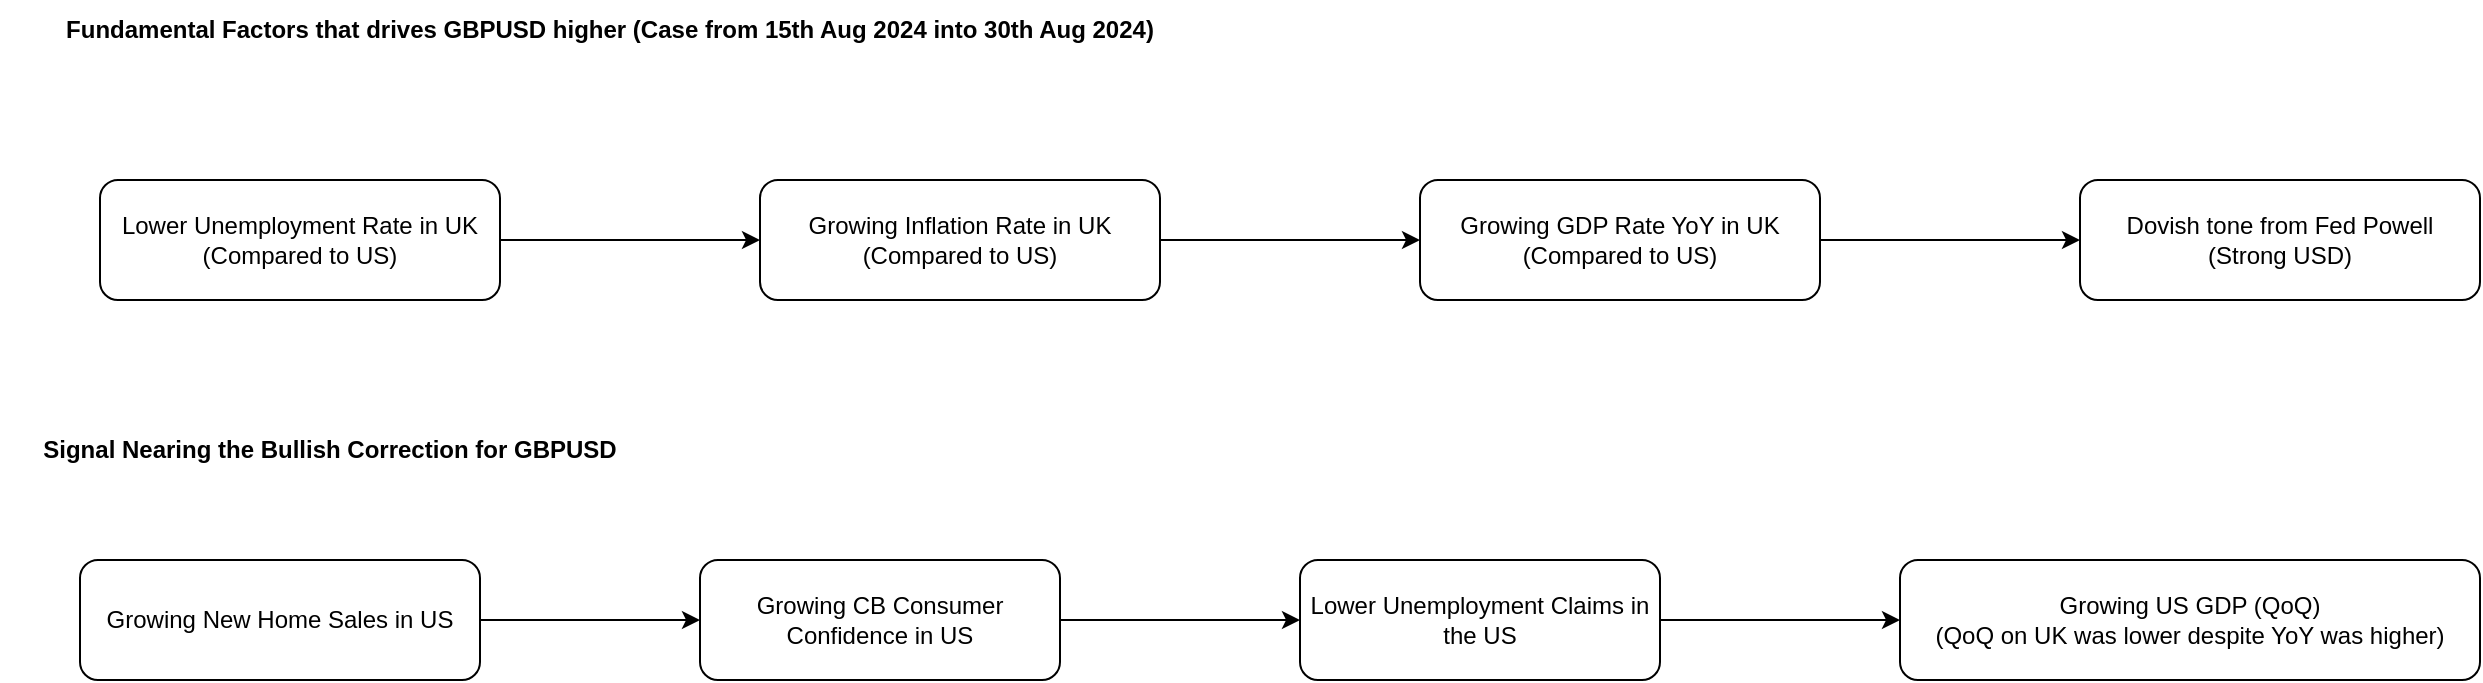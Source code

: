<mxfile version="25.0.3">
  <diagram name="GBPUSD" id="BbSxssQzb4WoP3wDunCL">
    <mxGraphModel dx="1674" dy="792" grid="1" gridSize="10" guides="1" tooltips="1" connect="1" arrows="1" fold="1" page="1" pageScale="1" pageWidth="1700" pageHeight="1100" math="0" shadow="0">
      <root>
        <mxCell id="0" />
        <mxCell id="1" parent="0" />
        <mxCell id="jvyVlgBArIjrGOAw--vj-1" value="&lt;b&gt;Fundamental Factors that drives GBPUSD higher (Case from 15th Aug 2024 into 30th Aug 2024)&lt;/b&gt;" style="text;html=1;align=center;verticalAlign=middle;whiteSpace=wrap;rounded=0;" vertex="1" parent="1">
          <mxGeometry x="60" y="40" width="590" height="30" as="geometry" />
        </mxCell>
        <mxCell id="jvyVlgBArIjrGOAw--vj-4" style="edgeStyle=orthogonalEdgeStyle;rounded=0;orthogonalLoop=1;jettySize=auto;html=1;exitX=1;exitY=0.5;exitDx=0;exitDy=0;" edge="1" parent="1" source="jvyVlgBArIjrGOAw--vj-2" target="jvyVlgBArIjrGOAw--vj-3">
          <mxGeometry relative="1" as="geometry" />
        </mxCell>
        <mxCell id="jvyVlgBArIjrGOAw--vj-2" value="&lt;div&gt;Lower Unemployment Rate in UK&lt;/div&gt;&lt;div&gt;(Compared to US)&lt;br&gt;&lt;/div&gt;" style="rounded=1;whiteSpace=wrap;html=1;" vertex="1" parent="1">
          <mxGeometry x="100" y="130" width="200" height="60" as="geometry" />
        </mxCell>
        <mxCell id="jvyVlgBArIjrGOAw--vj-6" style="edgeStyle=orthogonalEdgeStyle;rounded=0;orthogonalLoop=1;jettySize=auto;html=1;exitX=1;exitY=0.5;exitDx=0;exitDy=0;entryX=0;entryY=0.5;entryDx=0;entryDy=0;" edge="1" parent="1" source="jvyVlgBArIjrGOAw--vj-3" target="jvyVlgBArIjrGOAw--vj-5">
          <mxGeometry relative="1" as="geometry" />
        </mxCell>
        <mxCell id="jvyVlgBArIjrGOAw--vj-3" value="&lt;div&gt;Growing Inflation Rate in UK&lt;/div&gt;&lt;div&gt;(Compared to US)&lt;br&gt;&lt;/div&gt;" style="rounded=1;whiteSpace=wrap;html=1;" vertex="1" parent="1">
          <mxGeometry x="430" y="130" width="200" height="60" as="geometry" />
        </mxCell>
        <mxCell id="jvyVlgBArIjrGOAw--vj-8" style="edgeStyle=orthogonalEdgeStyle;rounded=0;orthogonalLoop=1;jettySize=auto;html=1;exitX=1;exitY=0.5;exitDx=0;exitDy=0;entryX=0;entryY=0.5;entryDx=0;entryDy=0;" edge="1" parent="1" source="jvyVlgBArIjrGOAw--vj-5" target="jvyVlgBArIjrGOAw--vj-7">
          <mxGeometry relative="1" as="geometry" />
        </mxCell>
        <mxCell id="jvyVlgBArIjrGOAw--vj-5" value="&lt;div&gt;Growing GDP Rate YoY in UK&lt;/div&gt;&lt;div&gt;(Compared to US)&lt;br&gt;&lt;/div&gt;" style="rounded=1;whiteSpace=wrap;html=1;" vertex="1" parent="1">
          <mxGeometry x="760" y="130" width="200" height="60" as="geometry" />
        </mxCell>
        <mxCell id="jvyVlgBArIjrGOAw--vj-7" value="&lt;div&gt;Dovish tone from Fed Powell&lt;/div&gt;&lt;div&gt;(Strong USD)&lt;br&gt;&lt;/div&gt;" style="rounded=1;whiteSpace=wrap;html=1;" vertex="1" parent="1">
          <mxGeometry x="1090" y="130" width="200" height="60" as="geometry" />
        </mxCell>
        <mxCell id="jvyVlgBArIjrGOAw--vj-9" value="&lt;b&gt;Signal Nearing the Bullish Correction for GBPUSD&lt;br&gt;&lt;/b&gt;" style="text;html=1;align=center;verticalAlign=middle;whiteSpace=wrap;rounded=0;" vertex="1" parent="1">
          <mxGeometry x="50" y="250" width="330" height="30" as="geometry" />
        </mxCell>
        <mxCell id="jvyVlgBArIjrGOAw--vj-10" value="&lt;div&gt;Growing US GDP (QoQ)&lt;/div&gt;&lt;div&gt;(QoQ on UK was lower despite YoY was higher)&lt;br&gt;&lt;/div&gt;" style="rounded=1;whiteSpace=wrap;html=1;" vertex="1" parent="1">
          <mxGeometry x="1000" y="320" width="290" height="60" as="geometry" />
        </mxCell>
        <mxCell id="jvyVlgBArIjrGOAw--vj-14" style="edgeStyle=orthogonalEdgeStyle;rounded=0;orthogonalLoop=1;jettySize=auto;html=1;exitX=1;exitY=0.5;exitDx=0;exitDy=0;" edge="1" parent="1" source="jvyVlgBArIjrGOAw--vj-11" target="jvyVlgBArIjrGOAw--vj-13">
          <mxGeometry relative="1" as="geometry" />
        </mxCell>
        <mxCell id="jvyVlgBArIjrGOAw--vj-11" value="Growing New Home Sales in US" style="rounded=1;whiteSpace=wrap;html=1;" vertex="1" parent="1">
          <mxGeometry x="90" y="320" width="200" height="60" as="geometry" />
        </mxCell>
        <mxCell id="jvyVlgBArIjrGOAw--vj-16" style="edgeStyle=orthogonalEdgeStyle;rounded=0;orthogonalLoop=1;jettySize=auto;html=1;exitX=1;exitY=0.5;exitDx=0;exitDy=0;" edge="1" parent="1" source="jvyVlgBArIjrGOAw--vj-13" target="jvyVlgBArIjrGOAw--vj-15">
          <mxGeometry relative="1" as="geometry" />
        </mxCell>
        <mxCell id="jvyVlgBArIjrGOAw--vj-13" value="Growing CB Consumer Confidence in US" style="rounded=1;whiteSpace=wrap;html=1;" vertex="1" parent="1">
          <mxGeometry x="400" y="320" width="180" height="60" as="geometry" />
        </mxCell>
        <mxCell id="jvyVlgBArIjrGOAw--vj-17" style="edgeStyle=orthogonalEdgeStyle;rounded=0;orthogonalLoop=1;jettySize=auto;html=1;exitX=1;exitY=0.5;exitDx=0;exitDy=0;" edge="1" parent="1" source="jvyVlgBArIjrGOAw--vj-15" target="jvyVlgBArIjrGOAw--vj-10">
          <mxGeometry relative="1" as="geometry" />
        </mxCell>
        <mxCell id="jvyVlgBArIjrGOAw--vj-15" value="Lower Unemployment Claims in the US" style="rounded=1;whiteSpace=wrap;html=1;" vertex="1" parent="1">
          <mxGeometry x="700" y="320" width="180" height="60" as="geometry" />
        </mxCell>
      </root>
    </mxGraphModel>
  </diagram>
</mxfile>

